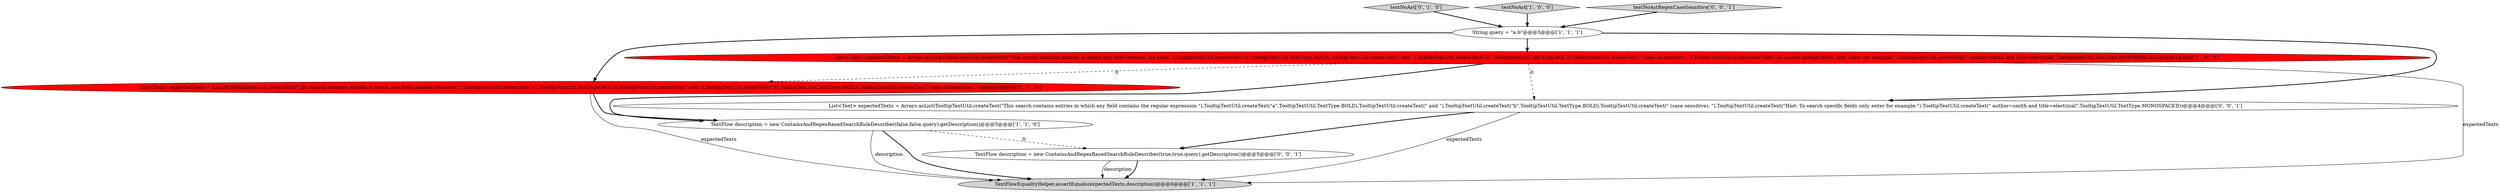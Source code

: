 digraph {
3 [style = filled, label = "TextFlowEqualityHelper.assertEquals(expectedTexts,description)@@@6@@@['1', '1', '1']", fillcolor = lightgray, shape = ellipse image = "AAA0AAABBB1BBB"];
4 [style = filled, label = "TextFlow description = new ContainsAndRegexBasedSearchRuleDescriber(false,false,query).getDescription()@@@5@@@['1', '1', '0']", fillcolor = white, shape = ellipse image = "AAA0AAABBB1BBB"];
9 [style = filled, label = "TextFlow description = new ContainsAndRegexBasedSearchRuleDescriber(true,true,query).getDescription()@@@5@@@['0', '0', '1']", fillcolor = white, shape = ellipse image = "AAA0AAABBB3BBB"];
2 [style = filled, label = "String query = \"a b\"@@@3@@@['1', '1', '1']", fillcolor = white, shape = ellipse image = "AAA0AAABBB1BBB"];
6 [style = filled, label = "testNoAst['0', '1', '0']", fillcolor = lightgray, shape = diamond image = "AAA0AAABBB2BBB"];
0 [style = filled, label = "List<Text> expectedTexts = Arrays.asList(TooltipTextUtil.createText(\"This search contains entries in which any field contains the term \"),TooltipTextUtil.createText(\"a\",TooltipTextUtil.TextType.BOLD),TooltipTextUtil.createText(\" and \"),TooltipTextUtil.createText(\"b\",TooltipTextUtil.TextType.BOLD),TooltipTextUtil.createText(\" (case insensitive). \"),TooltipTextUtil.createText(\"Hint: To search specific fields only, enter for example:\"),TooltipTextUtil.createText(\" author=smith and title=electrical\",TooltipTextUtil.TextType.MONOSPACED))@@@4@@@['1', '0', '0']", fillcolor = red, shape = ellipse image = "AAA1AAABBB1BBB"];
5 [style = filled, label = "List<Text> expectedTexts = List.of(TooltipTextUtil.createText(\"This search contains entries in which any field contains the term \"),TooltipTextUtil.createText(\"a\",TooltipTextUtil.TextType.BOLD),TooltipTextUtil.createText(\" and \"),TooltipTextUtil.createText(\"b\",TooltipTextUtil.TextType.BOLD),TooltipTextUtil.createText(\" (case insensitive). \"))@@@4@@@['0', '1', '0']", fillcolor = red, shape = ellipse image = "AAA1AAABBB2BBB"];
7 [style = filled, label = "List<Text> expectedTexts = Arrays.asList(TooltipTextUtil.createText(\"This search contains entries in which any field contains the regular expression \"),TooltipTextUtil.createText(\"a\",TooltipTextUtil.TextType.BOLD),TooltipTextUtil.createText(\" and \"),TooltipTextUtil.createText(\"b\",TooltipTextUtil.TextType.BOLD),TooltipTextUtil.createText(\" (case sensitive). \"),TooltipTextUtil.createText(\"Hint: To search specific fields only, enter for example:\"),TooltipTextUtil.createText(\" author=smith and title=electrical\",TooltipTextUtil.TextType.MONOSPACED))@@@4@@@['0', '0', '1']", fillcolor = white, shape = ellipse image = "AAA0AAABBB3BBB"];
1 [style = filled, label = "testNoAst['1', '0', '0']", fillcolor = lightgray, shape = diamond image = "AAA0AAABBB1BBB"];
8 [style = filled, label = "testNoAstRegexCaseSensitive['0', '0', '1']", fillcolor = lightgray, shape = diamond image = "AAA0AAABBB3BBB"];
7->9 [style = bold, label=""];
9->3 [style = bold, label=""];
4->3 [style = bold, label=""];
4->9 [style = dashed, label="0"];
1->2 [style = bold, label=""];
2->0 [style = bold, label=""];
2->7 [style = bold, label=""];
9->3 [style = solid, label="description"];
5->3 [style = solid, label="expectedTexts"];
8->2 [style = bold, label=""];
7->3 [style = solid, label="expectedTexts"];
0->5 [style = dashed, label="0"];
0->4 [style = bold, label=""];
4->3 [style = solid, label="description"];
0->7 [style = dashed, label="0"];
5->4 [style = bold, label=""];
2->5 [style = bold, label=""];
6->2 [style = bold, label=""];
0->3 [style = solid, label="expectedTexts"];
}
